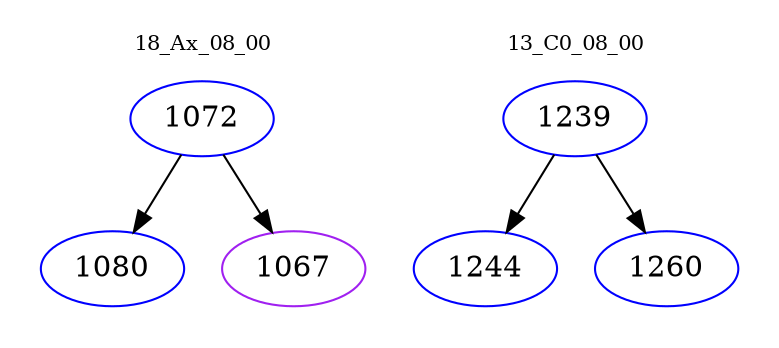 digraph{
subgraph cluster_0 {
color = white
label = "18_Ax_08_00";
fontsize=10;
T0_1072 [label="1072", color="blue"]
T0_1072 -> T0_1080 [color="black"]
T0_1080 [label="1080", color="blue"]
T0_1072 -> T0_1067 [color="black"]
T0_1067 [label="1067", color="purple"]
}
subgraph cluster_1 {
color = white
label = "13_C0_08_00";
fontsize=10;
T1_1239 [label="1239", color="blue"]
T1_1239 -> T1_1244 [color="black"]
T1_1244 [label="1244", color="blue"]
T1_1239 -> T1_1260 [color="black"]
T1_1260 [label="1260", color="blue"]
}
}
